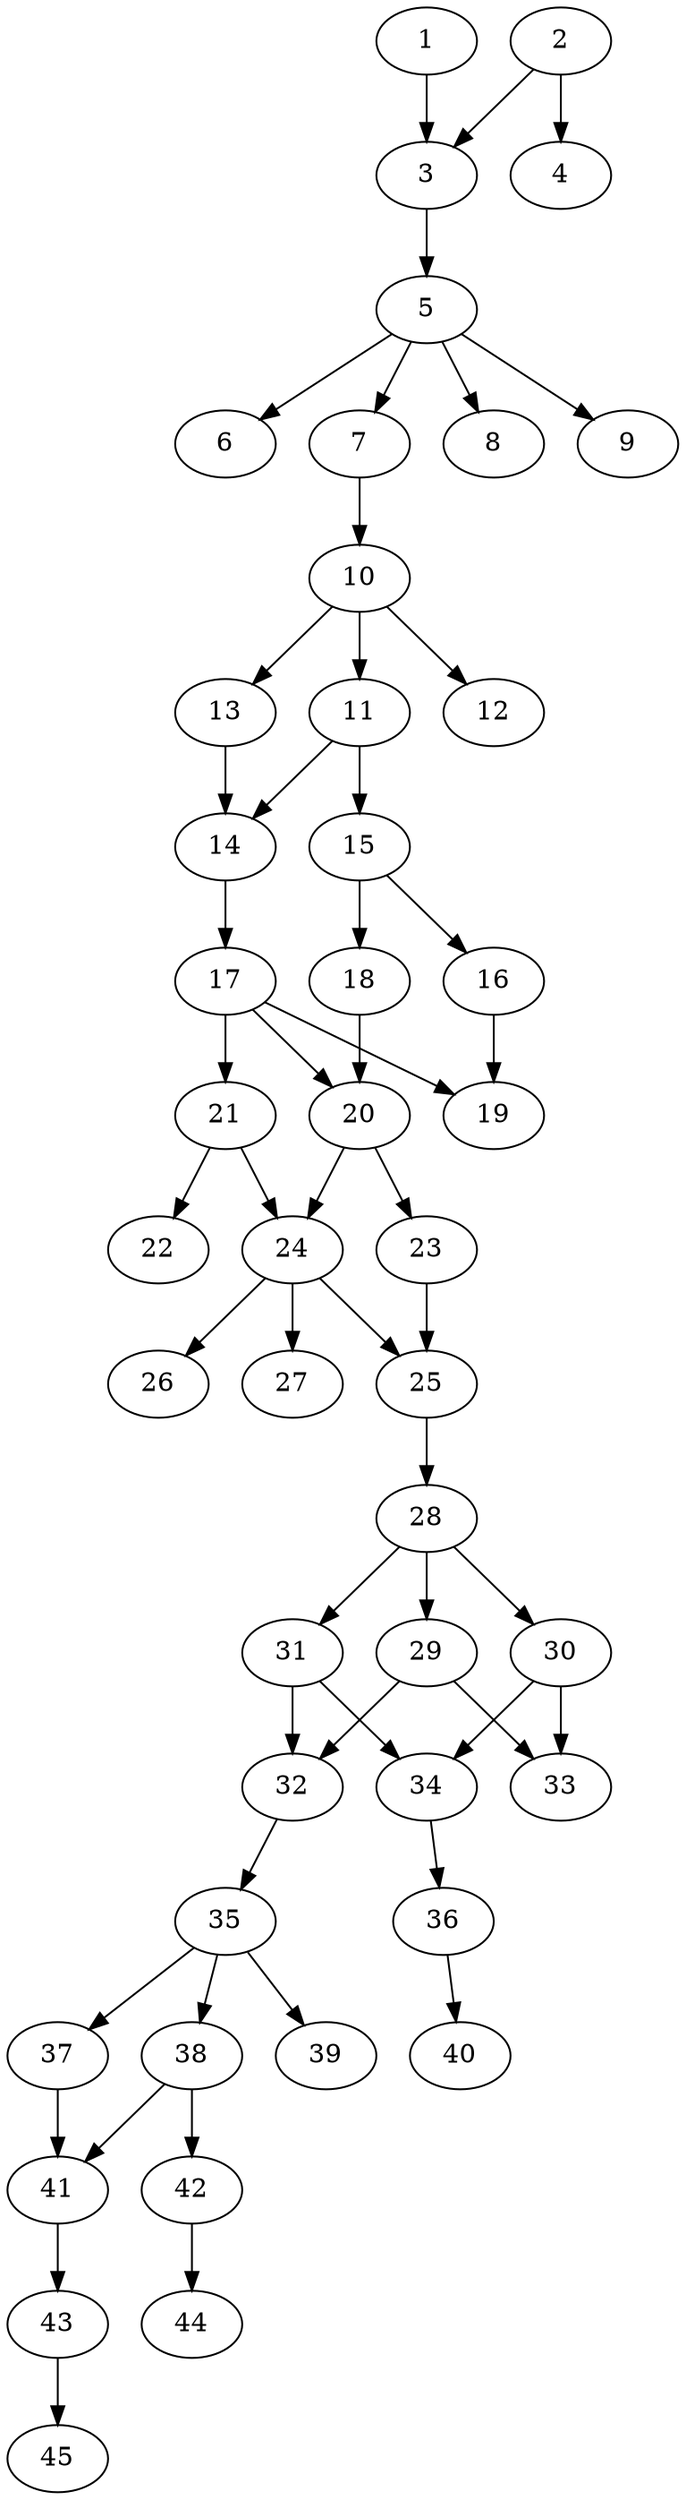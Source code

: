 // DAG automatically generated by daggen at Thu Oct  3 14:07:23 2019
// ./daggen --dot -n 45 --ccr 0.3 --fat 0.3 --regular 0.5 --density 0.6 --mindata 5242880 --maxdata 52428800 
digraph G {
  1 [size="104669867", alpha="0.03", expect_size="31400960"] 
  1 -> 3 [size ="31400960"]
  2 [size="93443413", alpha="0.03", expect_size="28033024"] 
  2 -> 3 [size ="28033024"]
  2 -> 4 [size ="28033024"]
  3 [size="154224640", alpha="0.04", expect_size="46267392"] 
  3 -> 5 [size ="46267392"]
  4 [size="72089600", alpha="0.09", expect_size="21626880"] 
  5 [size="123890347", alpha="0.10", expect_size="37167104"] 
  5 -> 6 [size ="37167104"]
  5 -> 7 [size ="37167104"]
  5 -> 8 [size ="37167104"]
  5 -> 9 [size ="37167104"]
  6 [size="118869333", alpha="0.01", expect_size="35660800"] 
  7 [size="161501867", alpha="0.15", expect_size="48450560"] 
  7 -> 10 [size ="48450560"]
  8 [size="119835307", alpha="0.16", expect_size="35950592"] 
  9 [size="54736213", alpha="0.05", expect_size="16420864"] 
  10 [size="42028373", alpha="0.13", expect_size="12608512"] 
  10 -> 11 [size ="12608512"]
  10 -> 12 [size ="12608512"]
  10 -> 13 [size ="12608512"]
  11 [size="120995840", alpha="0.19", expect_size="36298752"] 
  11 -> 14 [size ="36298752"]
  11 -> 15 [size ="36298752"]
  12 [size="143909547", alpha="0.13", expect_size="43172864"] 
  13 [size="164143787", alpha="0.12", expect_size="49243136"] 
  13 -> 14 [size ="49243136"]
  14 [size="37829973", alpha="0.20", expect_size="11348992"] 
  14 -> 17 [size ="11348992"]
  15 [size="105325227", alpha="0.17", expect_size="31597568"] 
  15 -> 16 [size ="31597568"]
  15 -> 18 [size ="31597568"]
  16 [size="27750400", alpha="0.15", expect_size="8325120"] 
  16 -> 19 [size ="8325120"]
  17 [size="33870507", alpha="0.09", expect_size="10161152"] 
  17 -> 19 [size ="10161152"]
  17 -> 20 [size ="10161152"]
  17 -> 21 [size ="10161152"]
  18 [size="151654400", alpha="0.15", expect_size="45496320"] 
  18 -> 20 [size ="45496320"]
  19 [size="124129280", alpha="0.15", expect_size="37238784"] 
  20 [size="163539627", alpha="0.01", expect_size="49061888"] 
  20 -> 23 [size ="49061888"]
  20 -> 24 [size ="49061888"]
  21 [size="105710933", alpha="0.19", expect_size="31713280"] 
  21 -> 22 [size ="31713280"]
  21 -> 24 [size ="31713280"]
  22 [size="98327893", alpha="0.07", expect_size="29498368"] 
  23 [size="47100587", alpha="0.12", expect_size="14130176"] 
  23 -> 25 [size ="14130176"]
  24 [size="141933227", alpha="0.04", expect_size="42579968"] 
  24 -> 25 [size ="42579968"]
  24 -> 26 [size ="42579968"]
  24 -> 27 [size ="42579968"]
  25 [size="139120640", alpha="0.09", expect_size="41736192"] 
  25 -> 28 [size ="41736192"]
  26 [size="112926720", alpha="0.08", expect_size="33878016"] 
  27 [size="74574507", alpha="0.04", expect_size="22372352"] 
  28 [size="146435413", alpha="0.14", expect_size="43930624"] 
  28 -> 29 [size ="43930624"]
  28 -> 30 [size ="43930624"]
  28 -> 31 [size ="43930624"]
  29 [size="108571307", alpha="0.08", expect_size="32571392"] 
  29 -> 32 [size ="32571392"]
  29 -> 33 [size ="32571392"]
  30 [size="66648747", alpha="0.06", expect_size="19994624"] 
  30 -> 33 [size ="19994624"]
  30 -> 34 [size ="19994624"]
  31 [size="78366720", alpha="0.16", expect_size="23510016"] 
  31 -> 32 [size ="23510016"]
  31 -> 34 [size ="23510016"]
  32 [size="73639253", alpha="0.03", expect_size="22091776"] 
  32 -> 35 [size ="22091776"]
  33 [size="128430080", alpha="0.09", expect_size="38529024"] 
  34 [size="64918187", alpha="0.17", expect_size="19475456"] 
  34 -> 36 [size ="19475456"]
  35 [size="95006720", alpha="0.16", expect_size="28502016"] 
  35 -> 37 [size ="28502016"]
  35 -> 38 [size ="28502016"]
  35 -> 39 [size ="28502016"]
  36 [size="167826773", alpha="0.16", expect_size="50348032"] 
  36 -> 40 [size ="50348032"]
  37 [size="70191787", alpha="0.19", expect_size="21057536"] 
  37 -> 41 [size ="21057536"]
  38 [size="103424000", alpha="0.18", expect_size="31027200"] 
  38 -> 41 [size ="31027200"]
  38 -> 42 [size ="31027200"]
  39 [size="55313067", alpha="0.12", expect_size="16593920"] 
  40 [size="120398507", alpha="0.03", expect_size="36119552"] 
  41 [size="165956267", alpha="0.06", expect_size="49786880"] 
  41 -> 43 [size ="49786880"]
  42 [size="138219520", alpha="0.20", expect_size="41465856"] 
  42 -> 44 [size ="41465856"]
  43 [size="163621547", alpha="0.17", expect_size="49086464"] 
  43 -> 45 [size ="49086464"]
  44 [size="74257067", alpha="0.09", expect_size="22277120"] 
  45 [size="47769600", alpha="0.18", expect_size="14330880"] 
}
